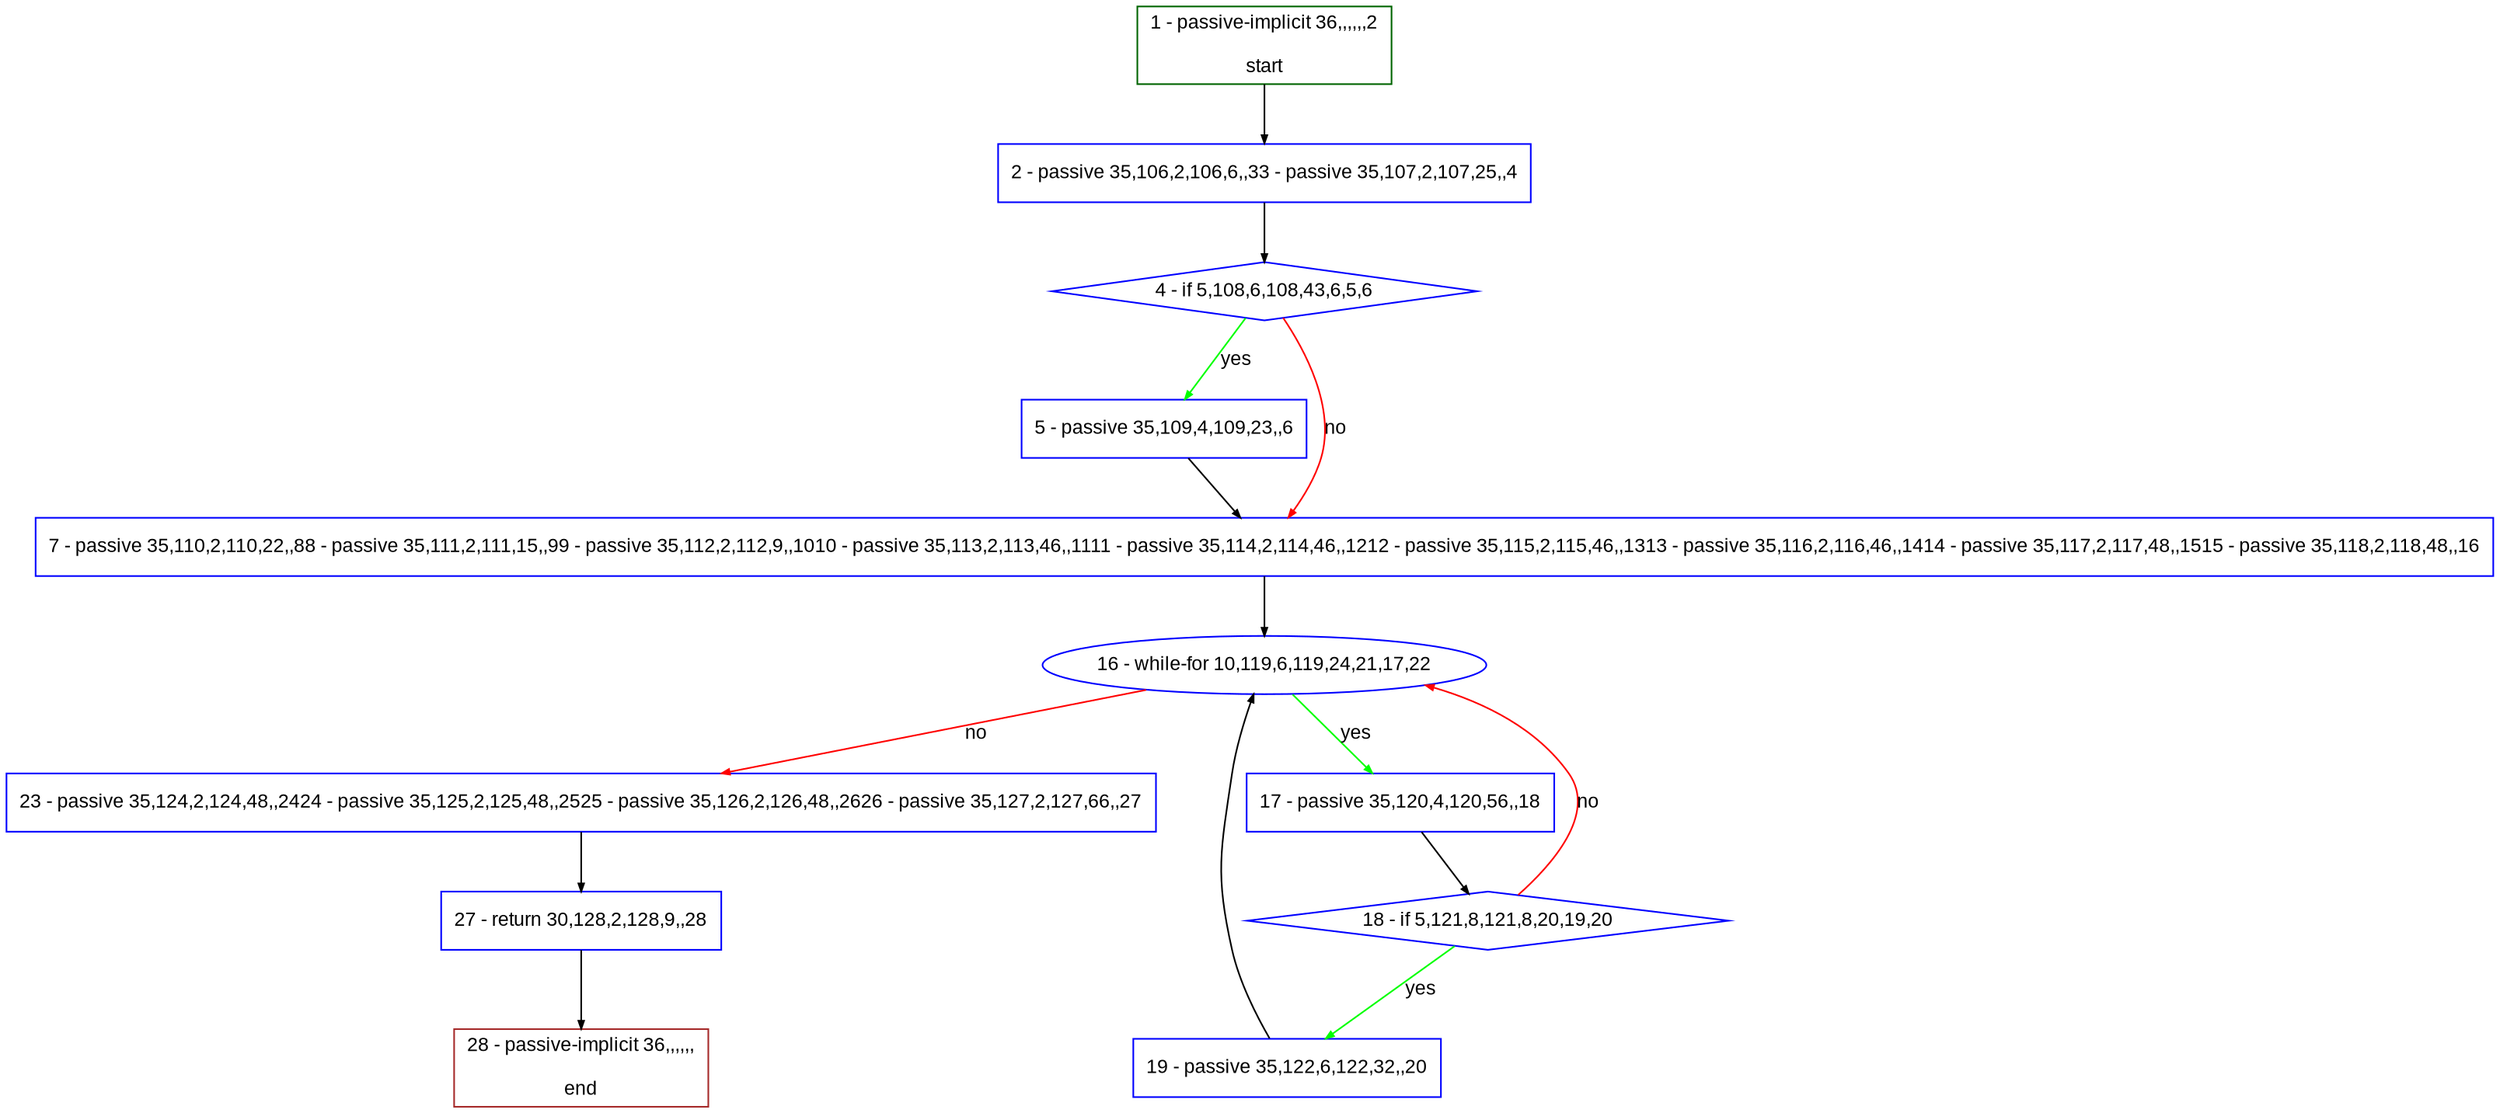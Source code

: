 digraph "" {
  graph [pack="true", label="", fontsize="12", packmode="clust", fontname="Arial", fillcolor="#FFFFCC", bgcolor="white", style="rounded,filled", compound="true"];
  node [node_initialized="no", label="", color="grey", fontsize="12", fillcolor="white", fontname="Arial", style="filled", shape="rectangle", compound="true", fixedsize="false"];
  edge [fontcolor="black", arrowhead="normal", arrowtail="none", arrowsize="0.5", ltail="", label="", color="black", fontsize="12", lhead="", fontname="Arial", dir="forward", compound="true"];
  __N1 [label="2 - passive 35,106,2,106,6,,33 - passive 35,107,2,107,25,,4", color="#0000ff", fillcolor="#ffffff", style="filled", shape="box"];
  __N2 [label="1 - passive-implicit 36,,,,,,2\n\nstart", color="#006400", fillcolor="#ffffff", style="filled", shape="box"];
  __N3 [label="4 - if 5,108,6,108,43,6,5,6", color="#0000ff", fillcolor="#ffffff", style="filled", shape="diamond"];
  __N4 [label="5 - passive 35,109,4,109,23,,6", color="#0000ff", fillcolor="#ffffff", style="filled", shape="box"];
  __N5 [label="7 - passive 35,110,2,110,22,,88 - passive 35,111,2,111,15,,99 - passive 35,112,2,112,9,,1010 - passive 35,113,2,113,46,,1111 - passive 35,114,2,114,46,,1212 - passive 35,115,2,115,46,,1313 - passive 35,116,2,116,46,,1414 - passive 35,117,2,117,48,,1515 - passive 35,118,2,118,48,,16", color="#0000ff", fillcolor="#ffffff", style="filled", shape="box"];
  __N6 [label="16 - while-for 10,119,6,119,24,21,17,22", color="#0000ff", fillcolor="#ffffff", style="filled", shape="oval"];
  __N7 [label="17 - passive 35,120,4,120,56,,18", color="#0000ff", fillcolor="#ffffff", style="filled", shape="box"];
  __N8 [label="23 - passive 35,124,2,124,48,,2424 - passive 35,125,2,125,48,,2525 - passive 35,126,2,126,48,,2626 - passive 35,127,2,127,66,,27", color="#0000ff", fillcolor="#ffffff", style="filled", shape="box"];
  __N9 [label="18 - if 5,121,8,121,8,20,19,20", color="#0000ff", fillcolor="#ffffff", style="filled", shape="diamond"];
  __N10 [label="19 - passive 35,122,6,122,32,,20", color="#0000ff", fillcolor="#ffffff", style="filled", shape="box"];
  __N11 [label="27 - return 30,128,2,128,9,,28", color="#0000ff", fillcolor="#ffffff", style="filled", shape="box"];
  __N12 [label="28 - passive-implicit 36,,,,,,\n\nend", color="#a52a2a", fillcolor="#ffffff", style="filled", shape="box"];
  __N2 -> __N1 [arrowhead="normal", arrowtail="none", color="#000000", label="", dir="forward"];
  __N1 -> __N3 [arrowhead="normal", arrowtail="none", color="#000000", label="", dir="forward"];
  __N3 -> __N4 [arrowhead="normal", arrowtail="none", color="#00ff00", label="yes", dir="forward"];
  __N3 -> __N5 [arrowhead="normal", arrowtail="none", color="#ff0000", label="no", dir="forward"];
  __N4 -> __N5 [arrowhead="normal", arrowtail="none", color="#000000", label="", dir="forward"];
  __N5 -> __N6 [arrowhead="normal", arrowtail="none", color="#000000", label="", dir="forward"];
  __N6 -> __N7 [arrowhead="normal", arrowtail="none", color="#00ff00", label="yes", dir="forward"];
  __N6 -> __N8 [arrowhead="normal", arrowtail="none", color="#ff0000", label="no", dir="forward"];
  __N7 -> __N9 [arrowhead="normal", arrowtail="none", color="#000000", label="", dir="forward"];
  __N9 -> __N6 [arrowhead="normal", arrowtail="none", color="#ff0000", label="no", dir="forward"];
  __N9 -> __N10 [arrowhead="normal", arrowtail="none", color="#00ff00", label="yes", dir="forward"];
  __N10 -> __N6 [arrowhead="normal", arrowtail="none", color="#000000", label="", dir="forward"];
  __N8 -> __N11 [arrowhead="normal", arrowtail="none", color="#000000", label="", dir="forward"];
  __N11 -> __N12 [arrowhead="normal", arrowtail="none", color="#000000", label="", dir="forward"];
}
